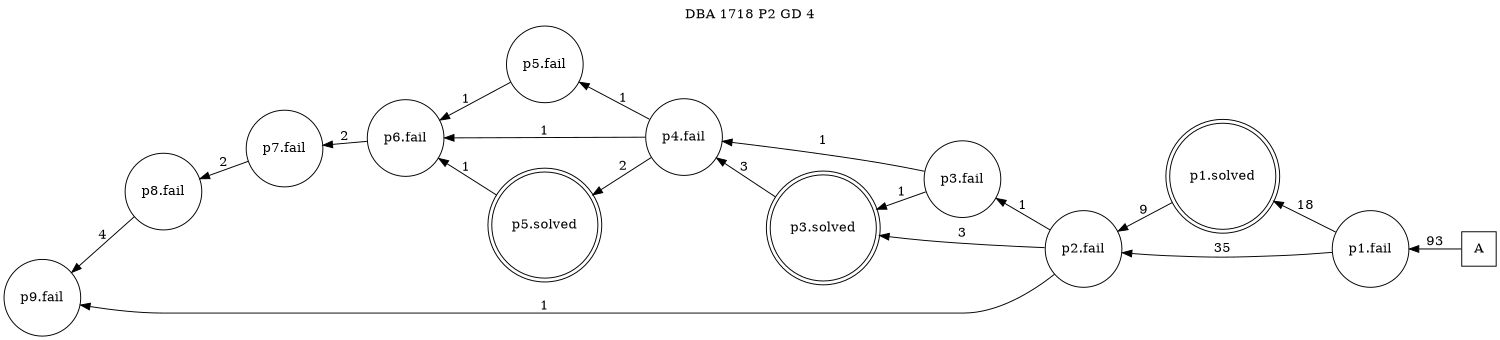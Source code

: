 digraph DBA_1718_P2_GD_4 {
labelloc="tl"
label= " DBA 1718 P2 GD 4 "
rankdir="RL";
graph [ size=" 10 , 10 !"]

"A" [shape="square" label="A"]
"p1.fail" [shape="circle" label="p1.fail"]
"p1.solved" [shape="doublecircle" label="p1.solved"]
"p2.fail" [shape="circle" label="p2.fail"]
"p3.fail" [shape="circle" label="p3.fail"]
"p4.fail" [shape="circle" label="p4.fail"]
"p3.solved" [shape="doublecircle" label="p3.solved"]
"p5.fail" [shape="circle" label="p5.fail"]
"p6.fail" [shape="circle" label="p6.fail"]
"p7.fail" [shape="circle" label="p7.fail"]
"p8.fail" [shape="circle" label="p8.fail"]
"p9.fail" [shape="circle" label="p9.fail"]
"p5.solved" [shape="doublecircle" label="p5.solved"]
"A" -> "p1.fail" [ label=93]
"p1.fail" -> "p1.solved" [ label=18]
"p1.fail" -> "p2.fail" [ label=35]
"p1.solved" -> "p2.fail" [ label=9]
"p2.fail" -> "p3.fail" [ label=1]
"p2.fail" -> "p3.solved" [ label=3]
"p2.fail" -> "p9.fail" [ label=1]
"p3.fail" -> "p4.fail" [ label=1]
"p3.fail" -> "p3.solved" [ label=1]
"p4.fail" -> "p5.fail" [ label=1]
"p4.fail" -> "p6.fail" [ label=1]
"p4.fail" -> "p5.solved" [ label=2]
"p3.solved" -> "p4.fail" [ label=3]
"p5.fail" -> "p6.fail" [ label=1]
"p6.fail" -> "p7.fail" [ label=2]
"p7.fail" -> "p8.fail" [ label=2]
"p8.fail" -> "p9.fail" [ label=4]
"p5.solved" -> "p6.fail" [ label=1]
}
